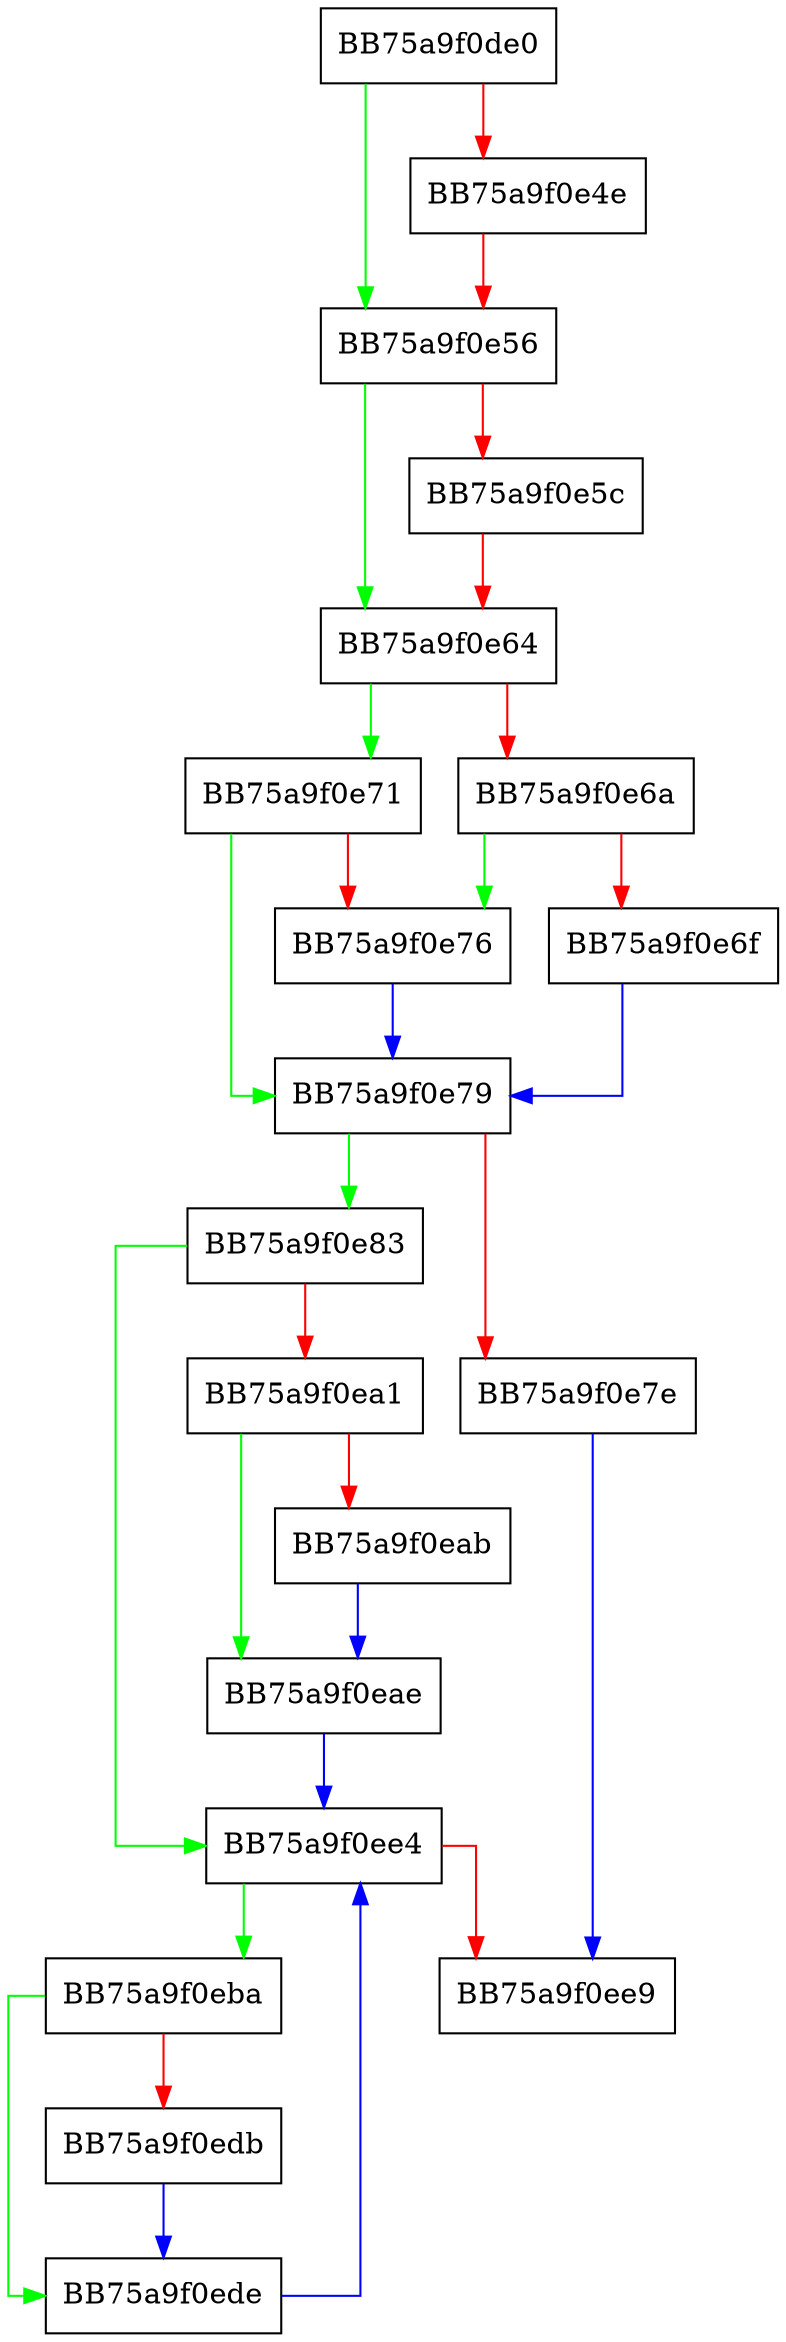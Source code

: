 digraph do_get {
  node [shape="box"];
  graph [splines=ortho];
  BB75a9f0de0 -> BB75a9f0e56 [color="green"];
  BB75a9f0de0 -> BB75a9f0e4e [color="red"];
  BB75a9f0e4e -> BB75a9f0e56 [color="red"];
  BB75a9f0e56 -> BB75a9f0e64 [color="green"];
  BB75a9f0e56 -> BB75a9f0e5c [color="red"];
  BB75a9f0e5c -> BB75a9f0e64 [color="red"];
  BB75a9f0e64 -> BB75a9f0e71 [color="green"];
  BB75a9f0e64 -> BB75a9f0e6a [color="red"];
  BB75a9f0e6a -> BB75a9f0e76 [color="green"];
  BB75a9f0e6a -> BB75a9f0e6f [color="red"];
  BB75a9f0e6f -> BB75a9f0e79 [color="blue"];
  BB75a9f0e71 -> BB75a9f0e79 [color="green"];
  BB75a9f0e71 -> BB75a9f0e76 [color="red"];
  BB75a9f0e76 -> BB75a9f0e79 [color="blue"];
  BB75a9f0e79 -> BB75a9f0e83 [color="green"];
  BB75a9f0e79 -> BB75a9f0e7e [color="red"];
  BB75a9f0e7e -> BB75a9f0ee9 [color="blue"];
  BB75a9f0e83 -> BB75a9f0ee4 [color="green"];
  BB75a9f0e83 -> BB75a9f0ea1 [color="red"];
  BB75a9f0ea1 -> BB75a9f0eae [color="green"];
  BB75a9f0ea1 -> BB75a9f0eab [color="red"];
  BB75a9f0eab -> BB75a9f0eae [color="blue"];
  BB75a9f0eae -> BB75a9f0ee4 [color="blue"];
  BB75a9f0eba -> BB75a9f0ede [color="green"];
  BB75a9f0eba -> BB75a9f0edb [color="red"];
  BB75a9f0edb -> BB75a9f0ede [color="blue"];
  BB75a9f0ede -> BB75a9f0ee4 [color="blue"];
  BB75a9f0ee4 -> BB75a9f0eba [color="green"];
  BB75a9f0ee4 -> BB75a9f0ee9 [color="red"];
}